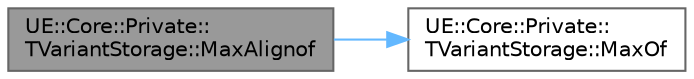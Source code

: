digraph "UE::Core::Private::TVariantStorage::MaxAlignof"
{
 // INTERACTIVE_SVG=YES
 // LATEX_PDF_SIZE
  bgcolor="transparent";
  edge [fontname=Helvetica,fontsize=10,labelfontname=Helvetica,labelfontsize=10];
  node [fontname=Helvetica,fontsize=10,shape=box,height=0.2,width=0.4];
  rankdir="LR";
  Node1 [id="Node000001",label="UE::Core::Private::\lTVariantStorage::MaxAlignof",height=0.2,width=0.4,color="gray40", fillcolor="grey60", style="filled", fontcolor="black",tooltip=" "];
  Node1 -> Node2 [id="edge1_Node000001_Node000002",color="steelblue1",style="solid",tooltip=" "];
  Node2 [id="Node000002",label="UE::Core::Private::\lTVariantStorage::MaxOf",height=0.2,width=0.4,color="grey40", fillcolor="white", style="filled",URL="$db/dfa/structUE_1_1Core_1_1Private_1_1TVariantStorage.html#a33e6750e121cff42897a8817a8792d52",tooltip=" "];
}
